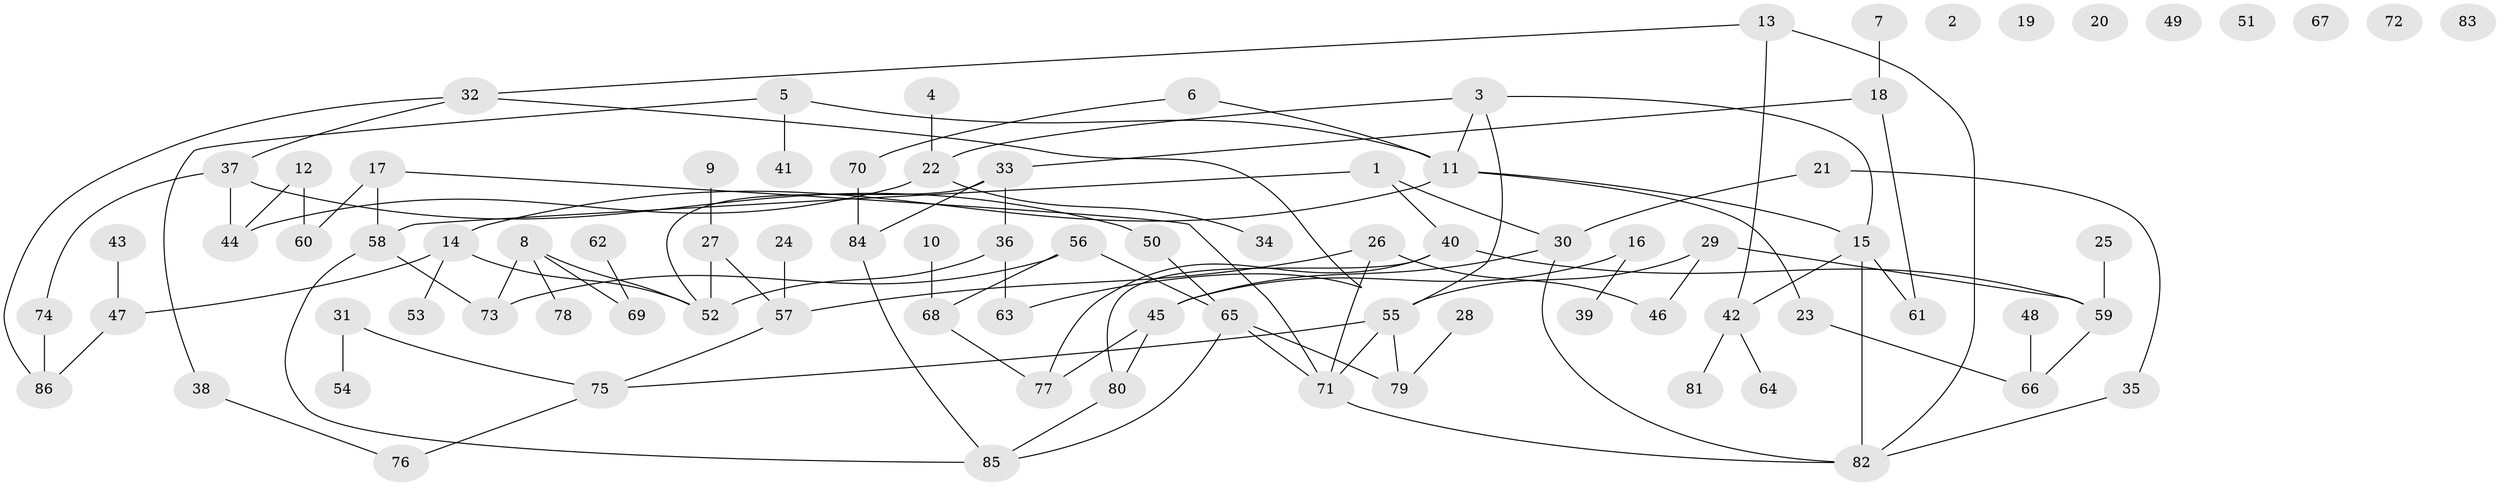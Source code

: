// Generated by graph-tools (version 1.1) at 2025/49/03/09/25 03:49:05]
// undirected, 86 vertices, 106 edges
graph export_dot {
graph [start="1"]
  node [color=gray90,style=filled];
  1;
  2;
  3;
  4;
  5;
  6;
  7;
  8;
  9;
  10;
  11;
  12;
  13;
  14;
  15;
  16;
  17;
  18;
  19;
  20;
  21;
  22;
  23;
  24;
  25;
  26;
  27;
  28;
  29;
  30;
  31;
  32;
  33;
  34;
  35;
  36;
  37;
  38;
  39;
  40;
  41;
  42;
  43;
  44;
  45;
  46;
  47;
  48;
  49;
  50;
  51;
  52;
  53;
  54;
  55;
  56;
  57;
  58;
  59;
  60;
  61;
  62;
  63;
  64;
  65;
  66;
  67;
  68;
  69;
  70;
  71;
  72;
  73;
  74;
  75;
  76;
  77;
  78;
  79;
  80;
  81;
  82;
  83;
  84;
  85;
  86;
  1 -- 30;
  1 -- 40;
  1 -- 58;
  3 -- 11;
  3 -- 15;
  3 -- 22;
  3 -- 55;
  4 -- 22;
  5 -- 11;
  5 -- 38;
  5 -- 41;
  6 -- 11;
  6 -- 70;
  7 -- 18;
  8 -- 52;
  8 -- 69;
  8 -- 73;
  8 -- 78;
  9 -- 27;
  10 -- 68;
  11 -- 14;
  11 -- 15;
  11 -- 23;
  12 -- 44;
  12 -- 60;
  13 -- 32;
  13 -- 42;
  13 -- 82;
  14 -- 47;
  14 -- 52;
  14 -- 53;
  15 -- 42;
  15 -- 61;
  15 -- 82;
  16 -- 39;
  16 -- 45;
  17 -- 58;
  17 -- 60;
  17 -- 71;
  18 -- 33;
  18 -- 61;
  21 -- 30;
  21 -- 35;
  22 -- 34;
  22 -- 44;
  23 -- 66;
  24 -- 57;
  25 -- 59;
  26 -- 46;
  26 -- 57;
  26 -- 71;
  27 -- 52;
  27 -- 57;
  28 -- 79;
  29 -- 46;
  29 -- 55;
  29 -- 59;
  30 -- 45;
  30 -- 82;
  31 -- 54;
  31 -- 75;
  32 -- 37;
  32 -- 63;
  32 -- 86;
  33 -- 36;
  33 -- 52;
  33 -- 84;
  35 -- 82;
  36 -- 52;
  36 -- 63;
  37 -- 44;
  37 -- 50;
  37 -- 74;
  38 -- 76;
  40 -- 59;
  40 -- 77;
  40 -- 80;
  42 -- 64;
  42 -- 81;
  43 -- 47;
  45 -- 77;
  45 -- 80;
  47 -- 86;
  48 -- 66;
  50 -- 65;
  55 -- 71;
  55 -- 75;
  55 -- 79;
  56 -- 65;
  56 -- 68;
  56 -- 73;
  57 -- 75;
  58 -- 73;
  58 -- 85;
  59 -- 66;
  62 -- 69;
  65 -- 71;
  65 -- 79;
  65 -- 85;
  68 -- 77;
  70 -- 84;
  71 -- 82;
  74 -- 86;
  75 -- 76;
  80 -- 85;
  84 -- 85;
}
